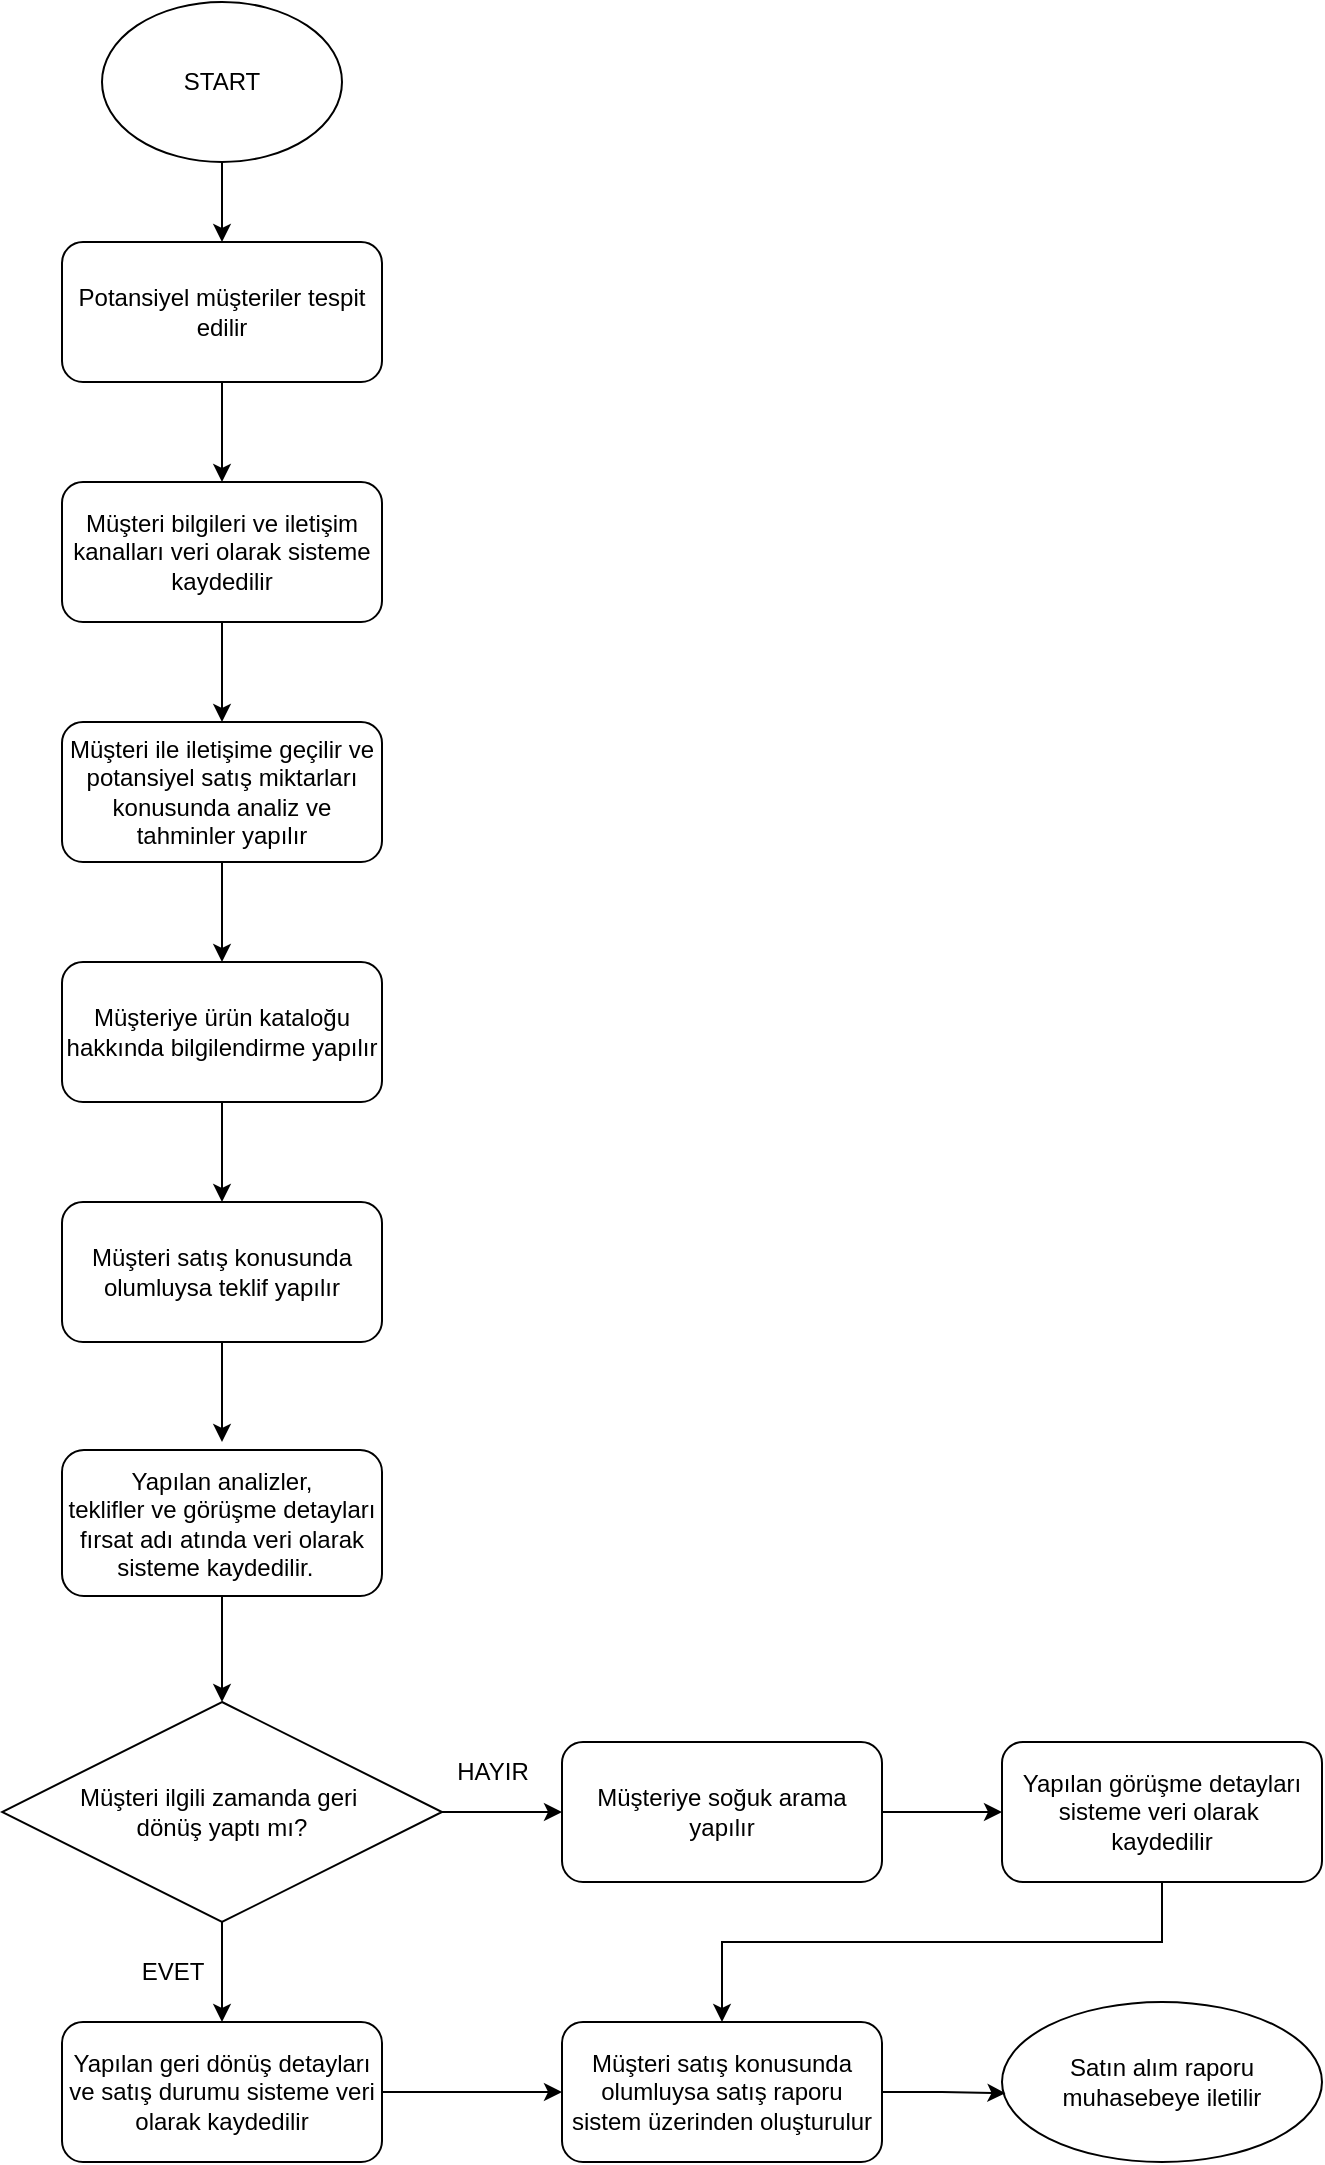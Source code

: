 <mxfile version="24.7.7">
  <diagram id="C5RBs43oDa-KdzZeNtuy" name="Page-1">
    <mxGraphModel dx="2390" dy="1363" grid="1" gridSize="10" guides="1" tooltips="1" connect="1" arrows="1" fold="1" page="1" pageScale="1" pageWidth="827" pageHeight="1169" math="0" shadow="0">
      <root>
        <mxCell id="WIyWlLk6GJQsqaUBKTNV-0" />
        <mxCell id="WIyWlLk6GJQsqaUBKTNV-1" parent="WIyWlLk6GJQsqaUBKTNV-0" />
        <mxCell id="ShOOOcDjWmR2Zt9GWfa1-12" style="edgeStyle=orthogonalEdgeStyle;rounded=0;orthogonalLoop=1;jettySize=auto;html=1;entryX=0.5;entryY=0;entryDx=0;entryDy=0;editable=1;movable=1;resizable=1;rotatable=1;deletable=1;locked=0;connectable=1;strokeColor=default;" edge="1" parent="WIyWlLk6GJQsqaUBKTNV-1" source="WIyWlLk6GJQsqaUBKTNV-3" target="ShOOOcDjWmR2Zt9GWfa1-1">
          <mxGeometry relative="1" as="geometry" />
        </mxCell>
        <mxCell id="WIyWlLk6GJQsqaUBKTNV-3" value="Potansiyel müşteriler tespit edilir" style="rounded=1;whiteSpace=wrap;html=1;fontSize=12;glass=0;strokeWidth=1;shadow=0;editable=1;movable=1;resizable=1;rotatable=1;deletable=1;locked=0;connectable=1;strokeColor=default;" parent="WIyWlLk6GJQsqaUBKTNV-1" vertex="1">
          <mxGeometry x="114" y="165" width="160" height="70" as="geometry" />
        </mxCell>
        <mxCell id="ShOOOcDjWmR2Zt9GWfa1-13" style="edgeStyle=orthogonalEdgeStyle;rounded=0;orthogonalLoop=1;jettySize=auto;html=1;entryX=0.5;entryY=0;entryDx=0;entryDy=0;editable=1;movable=1;resizable=1;rotatable=1;deletable=1;locked=0;connectable=1;strokeColor=default;" edge="1" parent="WIyWlLk6GJQsqaUBKTNV-1" source="ShOOOcDjWmR2Zt9GWfa1-0" target="WIyWlLk6GJQsqaUBKTNV-3">
          <mxGeometry relative="1" as="geometry" />
        </mxCell>
        <mxCell id="ShOOOcDjWmR2Zt9GWfa1-0" value="START" style="ellipse;whiteSpace=wrap;html=1;editable=1;movable=1;resizable=1;rotatable=1;deletable=1;locked=0;connectable=1;strokeColor=default;" vertex="1" parent="WIyWlLk6GJQsqaUBKTNV-1">
          <mxGeometry x="134" y="45" width="120" height="80" as="geometry" />
        </mxCell>
        <mxCell id="ShOOOcDjWmR2Zt9GWfa1-11" style="edgeStyle=orthogonalEdgeStyle;rounded=0;orthogonalLoop=1;jettySize=auto;html=1;entryX=0.5;entryY=0;entryDx=0;entryDy=0;editable=1;movable=1;resizable=1;rotatable=1;deletable=1;locked=0;connectable=1;strokeColor=default;" edge="1" parent="WIyWlLk6GJQsqaUBKTNV-1" source="ShOOOcDjWmR2Zt9GWfa1-1" target="ShOOOcDjWmR2Zt9GWfa1-2">
          <mxGeometry relative="1" as="geometry" />
        </mxCell>
        <mxCell id="ShOOOcDjWmR2Zt9GWfa1-1" value="Müşteri bilgileri ve iletişim kanalları veri olarak sisteme kaydedilir" style="rounded=1;whiteSpace=wrap;html=1;fontSize=12;glass=0;strokeWidth=1;shadow=0;editable=1;movable=1;resizable=1;rotatable=1;deletable=1;locked=0;connectable=1;strokeColor=default;" vertex="1" parent="WIyWlLk6GJQsqaUBKTNV-1">
          <mxGeometry x="114" y="285" width="160" height="70" as="geometry" />
        </mxCell>
        <mxCell id="ShOOOcDjWmR2Zt9GWfa1-10" style="edgeStyle=orthogonalEdgeStyle;rounded=0;orthogonalLoop=1;jettySize=auto;html=1;entryX=0.5;entryY=0;entryDx=0;entryDy=0;editable=1;movable=1;resizable=1;rotatable=1;deletable=1;locked=0;connectable=1;strokeColor=default;" edge="1" parent="WIyWlLk6GJQsqaUBKTNV-1" source="ShOOOcDjWmR2Zt9GWfa1-2" target="ShOOOcDjWmR2Zt9GWfa1-3">
          <mxGeometry relative="1" as="geometry" />
        </mxCell>
        <mxCell id="ShOOOcDjWmR2Zt9GWfa1-2" value="Müşteri ile iletişime geçilir ve potansiyel satış miktarları konusunda analiz ve tahminler yapılır" style="rounded=1;whiteSpace=wrap;html=1;fontSize=12;glass=0;strokeWidth=1;shadow=0;editable=1;movable=1;resizable=1;rotatable=1;deletable=1;locked=0;connectable=1;strokeColor=default;" vertex="1" parent="WIyWlLk6GJQsqaUBKTNV-1">
          <mxGeometry x="114" y="405" width="160" height="70" as="geometry" />
        </mxCell>
        <mxCell id="ShOOOcDjWmR2Zt9GWfa1-19" style="edgeStyle=orthogonalEdgeStyle;rounded=0;orthogonalLoop=1;jettySize=auto;html=1;entryX=0.5;entryY=0;entryDx=0;entryDy=0;" edge="1" parent="WIyWlLk6GJQsqaUBKTNV-1" source="ShOOOcDjWmR2Zt9GWfa1-3" target="ShOOOcDjWmR2Zt9GWfa1-16">
          <mxGeometry relative="1" as="geometry" />
        </mxCell>
        <mxCell id="ShOOOcDjWmR2Zt9GWfa1-3" value="Müşteriye ürün kataloğu hakkında bilgilendirme yapılır" style="rounded=1;whiteSpace=wrap;html=1;fontSize=12;glass=0;strokeWidth=1;shadow=0;editable=1;movable=1;resizable=1;rotatable=1;deletable=1;locked=0;connectable=1;strokeColor=default;" vertex="1" parent="WIyWlLk6GJQsqaUBKTNV-1">
          <mxGeometry x="114" y="525" width="160" height="70" as="geometry" />
        </mxCell>
        <mxCell id="ShOOOcDjWmR2Zt9GWfa1-21" style="edgeStyle=orthogonalEdgeStyle;rounded=0;orthogonalLoop=1;jettySize=auto;html=1;entryX=0.5;entryY=0;entryDx=0;entryDy=0;" edge="1" parent="WIyWlLk6GJQsqaUBKTNV-1" source="ShOOOcDjWmR2Zt9GWfa1-4" target="ShOOOcDjWmR2Zt9GWfa1-5">
          <mxGeometry relative="1" as="geometry" />
        </mxCell>
        <mxCell id="ShOOOcDjWmR2Zt9GWfa1-4" value="Yapılan analizler,&lt;br&gt;teklifler ve görüşme detayları fırsat adı atında veri olarak sisteme kaydedilir.&amp;nbsp;&amp;nbsp;" style="rounded=1;whiteSpace=wrap;html=1;fontSize=12;glass=0;strokeWidth=1;shadow=0;editable=1;movable=1;resizable=1;rotatable=1;deletable=1;locked=0;connectable=1;strokeColor=default;" vertex="1" parent="WIyWlLk6GJQsqaUBKTNV-1">
          <mxGeometry x="114" y="769" width="160" height="73" as="geometry" />
        </mxCell>
        <mxCell id="ShOOOcDjWmR2Zt9GWfa1-22" style="edgeStyle=orthogonalEdgeStyle;rounded=0;orthogonalLoop=1;jettySize=auto;html=1;entryX=0.5;entryY=0;entryDx=0;entryDy=0;" edge="1" parent="WIyWlLk6GJQsqaUBKTNV-1" source="ShOOOcDjWmR2Zt9GWfa1-5" target="ShOOOcDjWmR2Zt9GWfa1-14">
          <mxGeometry relative="1" as="geometry" />
        </mxCell>
        <mxCell id="ShOOOcDjWmR2Zt9GWfa1-31" style="edgeStyle=orthogonalEdgeStyle;rounded=0;orthogonalLoop=1;jettySize=auto;html=1;entryX=0;entryY=0.5;entryDx=0;entryDy=0;" edge="1" parent="WIyWlLk6GJQsqaUBKTNV-1" source="ShOOOcDjWmR2Zt9GWfa1-5" target="ShOOOcDjWmR2Zt9GWfa1-30">
          <mxGeometry relative="1" as="geometry" />
        </mxCell>
        <mxCell id="ShOOOcDjWmR2Zt9GWfa1-5" value="&lt;div&gt;&lt;br&gt;&lt;/div&gt;Müşteri ilgili zamanda geri&amp;nbsp;&lt;div&gt;dönüş yaptı mı?&lt;br&gt;&lt;br&gt;&lt;/div&gt;" style="rhombus;whiteSpace=wrap;html=1;editable=1;movable=1;resizable=1;rotatable=1;deletable=1;locked=0;connectable=1;strokeColor=default;" vertex="1" parent="WIyWlLk6GJQsqaUBKTNV-1">
          <mxGeometry x="84" y="895" width="220" height="110" as="geometry" />
        </mxCell>
        <mxCell id="ShOOOcDjWmR2Zt9GWfa1-48" style="edgeStyle=orthogonalEdgeStyle;rounded=0;orthogonalLoop=1;jettySize=auto;html=1;entryX=0;entryY=0.5;entryDx=0;entryDy=0;" edge="1" parent="WIyWlLk6GJQsqaUBKTNV-1" source="ShOOOcDjWmR2Zt9GWfa1-14" target="ShOOOcDjWmR2Zt9GWfa1-24">
          <mxGeometry relative="1" as="geometry" />
        </mxCell>
        <mxCell id="ShOOOcDjWmR2Zt9GWfa1-14" value="Yapılan geri dönüş detayları ve satış durumu sisteme veri olarak kaydedilir" style="rounded=1;whiteSpace=wrap;html=1;fontSize=12;glass=0;strokeWidth=1;shadow=0;editable=1;movable=1;resizable=1;rotatable=1;deletable=1;locked=0;connectable=1;strokeColor=default;" vertex="1" parent="WIyWlLk6GJQsqaUBKTNV-1">
          <mxGeometry x="114" y="1055" width="160" height="70" as="geometry" />
        </mxCell>
        <mxCell id="ShOOOcDjWmR2Zt9GWfa1-20" style="edgeStyle=orthogonalEdgeStyle;rounded=0;orthogonalLoop=1;jettySize=auto;html=1;" edge="1" parent="WIyWlLk6GJQsqaUBKTNV-1" source="ShOOOcDjWmR2Zt9GWfa1-16">
          <mxGeometry relative="1" as="geometry">
            <mxPoint x="194" y="765" as="targetPoint" />
          </mxGeometry>
        </mxCell>
        <mxCell id="ShOOOcDjWmR2Zt9GWfa1-16" value="Müşteri satış konusunda olumluysa teklif yapılır" style="rounded=1;whiteSpace=wrap;html=1;fontSize=12;glass=0;strokeWidth=1;shadow=0;editable=1;movable=1;resizable=1;rotatable=1;deletable=1;locked=0;connectable=1;strokeColor=default;" vertex="1" parent="WIyWlLk6GJQsqaUBKTNV-1">
          <mxGeometry x="114" y="645" width="160" height="70" as="geometry" />
        </mxCell>
        <mxCell id="ShOOOcDjWmR2Zt9GWfa1-23" value="EVET" style="text;html=1;align=center;verticalAlign=middle;resizable=0;points=[];autosize=1;strokeColor=none;fillColor=none;" vertex="1" parent="WIyWlLk6GJQsqaUBKTNV-1">
          <mxGeometry x="144" y="1015" width="50" height="30" as="geometry" />
        </mxCell>
        <mxCell id="ShOOOcDjWmR2Zt9GWfa1-24" value="Müşteri satış konusunda olumluysa satış raporu sistem üzerinden oluşturulur" style="rounded=1;whiteSpace=wrap;html=1;fontSize=12;glass=0;strokeWidth=1;shadow=0;editable=1;movable=1;resizable=1;rotatable=1;deletable=1;locked=0;connectable=1;strokeColor=default;" vertex="1" parent="WIyWlLk6GJQsqaUBKTNV-1">
          <mxGeometry x="364" y="1055" width="160" height="70" as="geometry" />
        </mxCell>
        <mxCell id="ShOOOcDjWmR2Zt9GWfa1-46" style="edgeStyle=orthogonalEdgeStyle;rounded=0;orthogonalLoop=1;jettySize=auto;html=1;entryX=0;entryY=0.5;entryDx=0;entryDy=0;" edge="1" parent="WIyWlLk6GJQsqaUBKTNV-1" source="ShOOOcDjWmR2Zt9GWfa1-30" target="ShOOOcDjWmR2Zt9GWfa1-32">
          <mxGeometry relative="1" as="geometry" />
        </mxCell>
        <mxCell id="ShOOOcDjWmR2Zt9GWfa1-30" value="Müşteriye soğuk arama yapılır" style="rounded=1;whiteSpace=wrap;html=1;fontSize=12;glass=0;strokeWidth=1;shadow=0;editable=1;movable=1;resizable=1;rotatable=1;deletable=1;locked=0;connectable=1;strokeColor=default;" vertex="1" parent="WIyWlLk6GJQsqaUBKTNV-1">
          <mxGeometry x="364" y="915" width="160" height="70" as="geometry" />
        </mxCell>
        <mxCell id="ShOOOcDjWmR2Zt9GWfa1-47" style="edgeStyle=orthogonalEdgeStyle;rounded=0;orthogonalLoop=1;jettySize=auto;html=1;entryX=0.5;entryY=0;entryDx=0;entryDy=0;" edge="1" parent="WIyWlLk6GJQsqaUBKTNV-1" source="ShOOOcDjWmR2Zt9GWfa1-32" target="ShOOOcDjWmR2Zt9GWfa1-24">
          <mxGeometry relative="1" as="geometry">
            <Array as="points">
              <mxPoint x="664" y="1015" />
              <mxPoint x="444" y="1015" />
            </Array>
          </mxGeometry>
        </mxCell>
        <mxCell id="ShOOOcDjWmR2Zt9GWfa1-32" value="Yapılan görüşme detayları sisteme veri olarak&amp;nbsp;&lt;div&gt;kaydedilir&lt;/div&gt;" style="rounded=1;whiteSpace=wrap;html=1;fontSize=12;glass=0;strokeWidth=1;shadow=0;editable=1;movable=1;resizable=1;rotatable=1;deletable=1;locked=0;connectable=1;strokeColor=default;" vertex="1" parent="WIyWlLk6GJQsqaUBKTNV-1">
          <mxGeometry x="584" y="915" width="160" height="70" as="geometry" />
        </mxCell>
        <mxCell id="ShOOOcDjWmR2Zt9GWfa1-45" value="HAYIR" style="text;html=1;align=center;verticalAlign=middle;resizable=0;points=[];autosize=1;strokeColor=none;fillColor=none;" vertex="1" parent="WIyWlLk6GJQsqaUBKTNV-1">
          <mxGeometry x="299" y="915" width="60" height="30" as="geometry" />
        </mxCell>
        <mxCell id="ShOOOcDjWmR2Zt9GWfa1-49" value="Satın alım raporu muhasebeye iletilir" style="ellipse;whiteSpace=wrap;html=1;editable=1;movable=1;resizable=1;rotatable=1;deletable=1;locked=0;connectable=1;strokeColor=default;" vertex="1" parent="WIyWlLk6GJQsqaUBKTNV-1">
          <mxGeometry x="584" y="1045" width="160" height="80" as="geometry" />
        </mxCell>
        <mxCell id="ShOOOcDjWmR2Zt9GWfa1-50" style="edgeStyle=orthogonalEdgeStyle;rounded=0;orthogonalLoop=1;jettySize=auto;html=1;entryX=0.011;entryY=0.57;entryDx=0;entryDy=0;entryPerimeter=0;" edge="1" parent="WIyWlLk6GJQsqaUBKTNV-1" source="ShOOOcDjWmR2Zt9GWfa1-24" target="ShOOOcDjWmR2Zt9GWfa1-49">
          <mxGeometry relative="1" as="geometry" />
        </mxCell>
      </root>
    </mxGraphModel>
  </diagram>
</mxfile>
